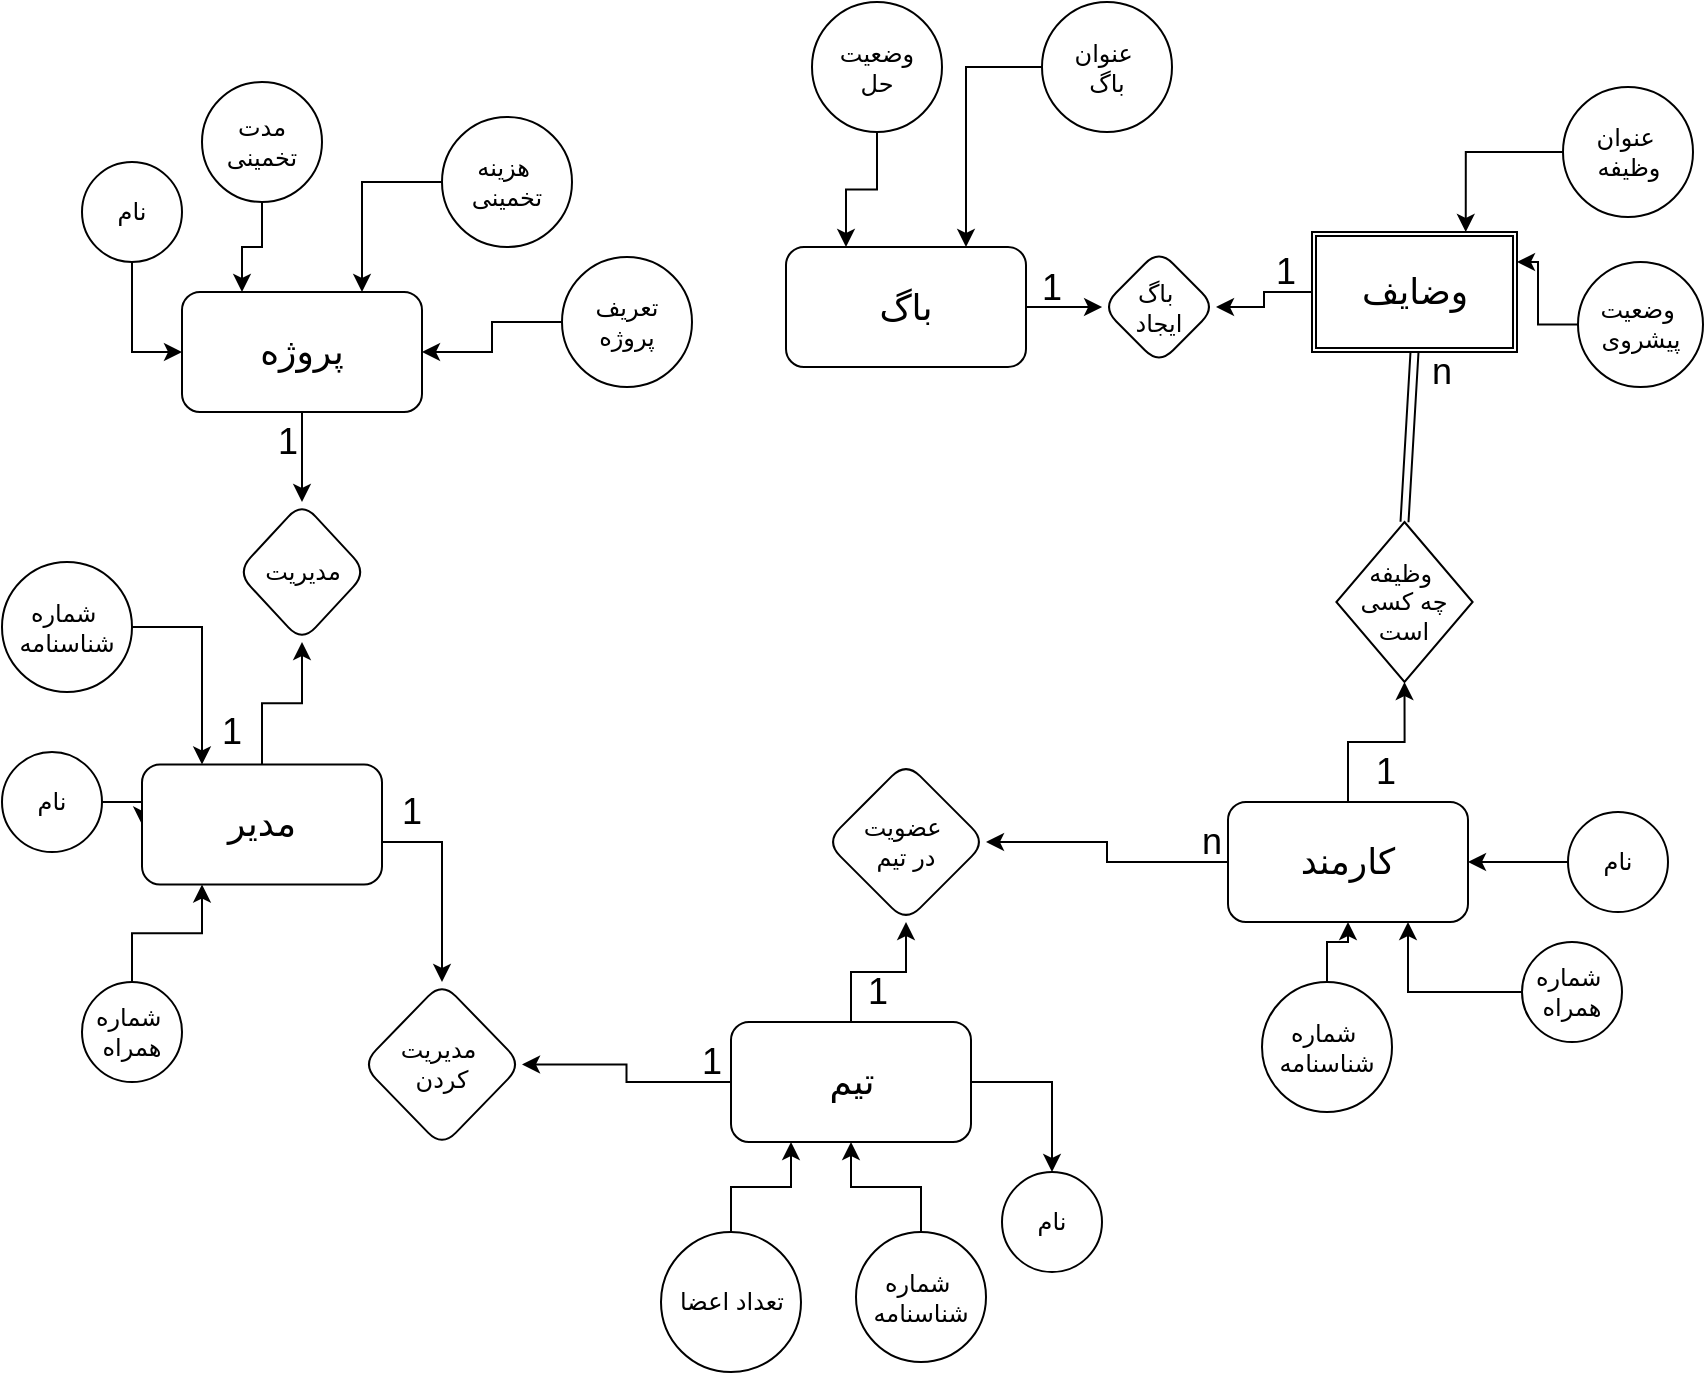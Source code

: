 <mxfile version="24.2.0" type="github">
  <diagram id="R2lEEEUBdFMjLlhIrx00" name="Page-1">
    <mxGraphModel dx="1631" dy="2040" grid="1" gridSize="10" guides="1" tooltips="1" connect="1" arrows="1" fold="1" page="1" pageScale="1" pageWidth="850" pageHeight="1100" math="0" shadow="0" extFonts="Permanent Marker^https://fonts.googleapis.com/css?family=Permanent+Marker">
      <root>
        <mxCell id="0" />
        <mxCell id="1" parent="0" />
        <mxCell id="yVCoZ4X0CeeAgaEIHaB0-79" style="edgeStyle=orthogonalEdgeStyle;rounded=0;orthogonalLoop=1;jettySize=auto;html=1;entryX=0.5;entryY=1;entryDx=0;entryDy=0;" edge="1" parent="1" source="yVCoZ4X0CeeAgaEIHaB0-1" target="yVCoZ4X0CeeAgaEIHaB0-77">
          <mxGeometry relative="1" as="geometry" />
        </mxCell>
        <mxCell id="yVCoZ4X0CeeAgaEIHaB0-96" style="edgeStyle=orthogonalEdgeStyle;rounded=0;orthogonalLoop=1;jettySize=auto;html=1;" edge="1" parent="1" source="yVCoZ4X0CeeAgaEIHaB0-1" target="yVCoZ4X0CeeAgaEIHaB0-94">
          <mxGeometry relative="1" as="geometry" />
        </mxCell>
        <mxCell id="yVCoZ4X0CeeAgaEIHaB0-1" value="&lt;span style=&quot;font-size: 18px;&quot;&gt;کارمند&lt;/span&gt;" style="rounded=1;whiteSpace=wrap;html=1;" vertex="1" parent="1">
          <mxGeometry x="613" y="-580" width="120" height="60" as="geometry" />
        </mxCell>
        <mxCell id="yVCoZ4X0CeeAgaEIHaB0-2" style="edgeStyle=orthogonalEdgeStyle;rounded=0;orthogonalLoop=1;jettySize=auto;html=1;entryX=1;entryY=0.5;entryDx=0;entryDy=0;" edge="1" parent="1" source="yVCoZ4X0CeeAgaEIHaB0-3" target="yVCoZ4X0CeeAgaEIHaB0-1">
          <mxGeometry relative="1" as="geometry" />
        </mxCell>
        <mxCell id="yVCoZ4X0CeeAgaEIHaB0-3" value="نام" style="ellipse;whiteSpace=wrap;html=1;aspect=fixed;" vertex="1" parent="1">
          <mxGeometry x="783" y="-575" width="50" height="50" as="geometry" />
        </mxCell>
        <mxCell id="yVCoZ4X0CeeAgaEIHaB0-76" style="edgeStyle=orthogonalEdgeStyle;rounded=0;orthogonalLoop=1;jettySize=auto;html=1;" edge="1" parent="1" source="yVCoZ4X0CeeAgaEIHaB0-5" target="yVCoZ4X0CeeAgaEIHaB0-1">
          <mxGeometry relative="1" as="geometry" />
        </mxCell>
        <mxCell id="yVCoZ4X0CeeAgaEIHaB0-5" value="شماره&amp;nbsp;&lt;div&gt;شناسنامه&lt;/div&gt;" style="ellipse;whiteSpace=wrap;html=1;aspect=fixed;" vertex="1" parent="1">
          <mxGeometry x="630" y="-490" width="65" height="65" as="geometry" />
        </mxCell>
        <mxCell id="yVCoZ4X0CeeAgaEIHaB0-75" style="edgeStyle=orthogonalEdgeStyle;rounded=0;orthogonalLoop=1;jettySize=auto;html=1;entryX=0.75;entryY=1;entryDx=0;entryDy=0;" edge="1" parent="1" source="yVCoZ4X0CeeAgaEIHaB0-8" target="yVCoZ4X0CeeAgaEIHaB0-1">
          <mxGeometry relative="1" as="geometry" />
        </mxCell>
        <mxCell id="yVCoZ4X0CeeAgaEIHaB0-8" value="شماره&amp;nbsp;&lt;div&gt;همراه&lt;/div&gt;" style="ellipse;whiteSpace=wrap;html=1;aspect=fixed;" vertex="1" parent="1">
          <mxGeometry x="760" y="-510" width="50" height="50" as="geometry" />
        </mxCell>
        <mxCell id="yVCoZ4X0CeeAgaEIHaB0-85" style="edgeStyle=orthogonalEdgeStyle;rounded=0;orthogonalLoop=1;jettySize=auto;html=1;entryX=0.25;entryY=0;entryDx=0;entryDy=0;" edge="1" parent="1" source="yVCoZ4X0CeeAgaEIHaB0-15" target="yVCoZ4X0CeeAgaEIHaB0-20">
          <mxGeometry relative="1" as="geometry" />
        </mxCell>
        <mxCell id="yVCoZ4X0CeeAgaEIHaB0-15" value="شماره&amp;nbsp;&lt;div&gt;شناسنامه&lt;/div&gt;" style="ellipse;whiteSpace=wrap;html=1;aspect=fixed;" vertex="1" parent="1">
          <mxGeometry y="-700" width="65" height="65" as="geometry" />
        </mxCell>
        <mxCell id="yVCoZ4X0CeeAgaEIHaB0-21" style="edgeStyle=orthogonalEdgeStyle;rounded=0;orthogonalLoop=1;jettySize=auto;html=1;entryX=0;entryY=0.5;entryDx=0;entryDy=0;" edge="1" parent="1" source="yVCoZ4X0CeeAgaEIHaB0-16" target="yVCoZ4X0CeeAgaEIHaB0-20">
          <mxGeometry relative="1" as="geometry" />
        </mxCell>
        <mxCell id="yVCoZ4X0CeeAgaEIHaB0-16" value="نام" style="ellipse;whiteSpace=wrap;html=1;aspect=fixed;" vertex="1" parent="1">
          <mxGeometry y="-605" width="50" height="50" as="geometry" />
        </mxCell>
        <mxCell id="yVCoZ4X0CeeAgaEIHaB0-22" style="edgeStyle=orthogonalEdgeStyle;rounded=0;orthogonalLoop=1;jettySize=auto;html=1;entryX=0.25;entryY=1;entryDx=0;entryDy=0;" edge="1" parent="1" source="yVCoZ4X0CeeAgaEIHaB0-17" target="yVCoZ4X0CeeAgaEIHaB0-20">
          <mxGeometry relative="1" as="geometry" />
        </mxCell>
        <mxCell id="yVCoZ4X0CeeAgaEIHaB0-17" value="شماره&amp;nbsp;&lt;div&gt;همراه&lt;/div&gt;" style="ellipse;whiteSpace=wrap;html=1;aspect=fixed;" vertex="1" parent="1">
          <mxGeometry x="40" y="-490" width="50" height="50" as="geometry" />
        </mxCell>
        <mxCell id="yVCoZ4X0CeeAgaEIHaB0-66" value="" style="edgeStyle=orthogonalEdgeStyle;rounded=0;orthogonalLoop=1;jettySize=auto;html=1;" edge="1" parent="1" source="yVCoZ4X0CeeAgaEIHaB0-20" target="yVCoZ4X0CeeAgaEIHaB0-65">
          <mxGeometry relative="1" as="geometry">
            <Array as="points">
              <mxPoint x="220" y="-560" />
            </Array>
          </mxGeometry>
        </mxCell>
        <mxCell id="yVCoZ4X0CeeAgaEIHaB0-88" style="edgeStyle=orthogonalEdgeStyle;rounded=0;orthogonalLoop=1;jettySize=auto;html=1;entryX=0.5;entryY=1;entryDx=0;entryDy=0;" edge="1" parent="1" source="yVCoZ4X0CeeAgaEIHaB0-20" target="yVCoZ4X0CeeAgaEIHaB0-86">
          <mxGeometry relative="1" as="geometry" />
        </mxCell>
        <mxCell id="yVCoZ4X0CeeAgaEIHaB0-20" value="&lt;span style=&quot;font-size: 18px;&quot;&gt;مدیر&lt;/span&gt;" style="rounded=1;whiteSpace=wrap;html=1;" vertex="1" parent="1">
          <mxGeometry x="70" y="-598.75" width="120" height="60" as="geometry" />
        </mxCell>
        <mxCell id="yVCoZ4X0CeeAgaEIHaB0-87" value="" style="edgeStyle=orthogonalEdgeStyle;rounded=0;orthogonalLoop=1;jettySize=auto;html=1;" edge="1" parent="1" source="yVCoZ4X0CeeAgaEIHaB0-23" target="yVCoZ4X0CeeAgaEIHaB0-86">
          <mxGeometry relative="1" as="geometry" />
        </mxCell>
        <mxCell id="yVCoZ4X0CeeAgaEIHaB0-23" value="&lt;span style=&quot;font-size: 18px;&quot;&gt;پروژه&lt;/span&gt;" style="rounded=1;whiteSpace=wrap;html=1;" vertex="1" parent="1">
          <mxGeometry x="90" y="-835" width="120" height="60" as="geometry" />
        </mxCell>
        <mxCell id="yVCoZ4X0CeeAgaEIHaB0-35" style="edgeStyle=orthogonalEdgeStyle;rounded=0;orthogonalLoop=1;jettySize=auto;html=1;entryX=0.75;entryY=0;entryDx=0;entryDy=0;" edge="1" parent="1" source="yVCoZ4X0CeeAgaEIHaB0-25" target="yVCoZ4X0CeeAgaEIHaB0-23">
          <mxGeometry relative="1" as="geometry" />
        </mxCell>
        <mxCell id="yVCoZ4X0CeeAgaEIHaB0-25" value="هزینه&amp;nbsp;&lt;div&gt;تخمینی&lt;/div&gt;" style="ellipse;whiteSpace=wrap;html=1;aspect=fixed;" vertex="1" parent="1">
          <mxGeometry x="220" y="-922.5" width="65" height="65" as="geometry" />
        </mxCell>
        <mxCell id="yVCoZ4X0CeeAgaEIHaB0-26" value="نام" style="ellipse;whiteSpace=wrap;html=1;aspect=fixed;" vertex="1" parent="1">
          <mxGeometry x="40" y="-900" width="50" height="50" as="geometry" />
        </mxCell>
        <mxCell id="yVCoZ4X0CeeAgaEIHaB0-34" style="edgeStyle=orthogonalEdgeStyle;rounded=0;orthogonalLoop=1;jettySize=auto;html=1;entryX=0.25;entryY=0;entryDx=0;entryDy=0;" edge="1" parent="1" source="yVCoZ4X0CeeAgaEIHaB0-27" target="yVCoZ4X0CeeAgaEIHaB0-23">
          <mxGeometry relative="1" as="geometry" />
        </mxCell>
        <mxCell id="yVCoZ4X0CeeAgaEIHaB0-27" value="مدت&lt;div&gt;تخمینی&lt;/div&gt;" style="ellipse;whiteSpace=wrap;html=1;aspect=fixed;" vertex="1" parent="1">
          <mxGeometry x="100" y="-940" width="60" height="60" as="geometry" />
        </mxCell>
        <mxCell id="yVCoZ4X0CeeAgaEIHaB0-29" style="edgeStyle=orthogonalEdgeStyle;rounded=0;orthogonalLoop=1;jettySize=auto;html=1;entryX=0;entryY=0.5;entryDx=0;entryDy=0;" edge="1" source="yVCoZ4X0CeeAgaEIHaB0-26" target="yVCoZ4X0CeeAgaEIHaB0-23" parent="1">
          <mxGeometry relative="1" as="geometry" />
        </mxCell>
        <mxCell id="yVCoZ4X0CeeAgaEIHaB0-33" style="edgeStyle=orthogonalEdgeStyle;rounded=0;orthogonalLoop=1;jettySize=auto;html=1;" edge="1" parent="1" source="yVCoZ4X0CeeAgaEIHaB0-32" target="yVCoZ4X0CeeAgaEIHaB0-23">
          <mxGeometry relative="1" as="geometry" />
        </mxCell>
        <mxCell id="yVCoZ4X0CeeAgaEIHaB0-32" value="تعریف&lt;div&gt;پروژه&lt;/div&gt;" style="ellipse;whiteSpace=wrap;html=1;aspect=fixed;" vertex="1" parent="1">
          <mxGeometry x="280" y="-852.5" width="65" height="65" as="geometry" />
        </mxCell>
        <mxCell id="yVCoZ4X0CeeAgaEIHaB0-46" style="edgeStyle=orthogonalEdgeStyle;rounded=0;orthogonalLoop=1;jettySize=auto;html=1;entryX=0.5;entryY=1;entryDx=0;entryDy=0;" edge="1" parent="1" source="yVCoZ4X0CeeAgaEIHaB0-39" target="yVCoZ4X0CeeAgaEIHaB0-44">
          <mxGeometry relative="1" as="geometry" />
        </mxCell>
        <mxCell id="yVCoZ4X0CeeAgaEIHaB0-39" value="شماره&amp;nbsp;&lt;div&gt;شناسنامه&lt;/div&gt;" style="ellipse;whiteSpace=wrap;html=1;aspect=fixed;" vertex="1" parent="1">
          <mxGeometry x="427" y="-365" width="65" height="65" as="geometry" />
        </mxCell>
        <mxCell id="yVCoZ4X0CeeAgaEIHaB0-41" value="نام" style="ellipse;whiteSpace=wrap;html=1;aspect=fixed;" vertex="1" parent="1">
          <mxGeometry x="500" y="-395" width="50" height="50" as="geometry" />
        </mxCell>
        <mxCell id="yVCoZ4X0CeeAgaEIHaB0-42" style="edgeStyle=orthogonalEdgeStyle;rounded=0;orthogonalLoop=1;jettySize=auto;html=1;entryX=0.25;entryY=1;entryDx=0;entryDy=0;" edge="1" parent="1" source="yVCoZ4X0CeeAgaEIHaB0-43" target="yVCoZ4X0CeeAgaEIHaB0-44">
          <mxGeometry relative="1" as="geometry" />
        </mxCell>
        <mxCell id="yVCoZ4X0CeeAgaEIHaB0-43" value="تعداد اعضا" style="ellipse;whiteSpace=wrap;html=1;aspect=fixed;" vertex="1" parent="1">
          <mxGeometry x="329.5" y="-365" width="70" height="70" as="geometry" />
        </mxCell>
        <mxCell id="yVCoZ4X0CeeAgaEIHaB0-64" style="edgeStyle=orthogonalEdgeStyle;rounded=0;orthogonalLoop=1;jettySize=auto;html=1;" edge="1" parent="1" source="yVCoZ4X0CeeAgaEIHaB0-44" target="yVCoZ4X0CeeAgaEIHaB0-41">
          <mxGeometry relative="1" as="geometry" />
        </mxCell>
        <mxCell id="yVCoZ4X0CeeAgaEIHaB0-68" style="edgeStyle=orthogonalEdgeStyle;rounded=0;orthogonalLoop=1;jettySize=auto;html=1;entryX=1;entryY=0.5;entryDx=0;entryDy=0;" edge="1" parent="1" source="yVCoZ4X0CeeAgaEIHaB0-44" target="yVCoZ4X0CeeAgaEIHaB0-65">
          <mxGeometry relative="1" as="geometry" />
        </mxCell>
        <mxCell id="yVCoZ4X0CeeAgaEIHaB0-95" value="" style="edgeStyle=orthogonalEdgeStyle;rounded=0;orthogonalLoop=1;jettySize=auto;html=1;" edge="1" parent="1" source="yVCoZ4X0CeeAgaEIHaB0-44" target="yVCoZ4X0CeeAgaEIHaB0-94">
          <mxGeometry relative="1" as="geometry" />
        </mxCell>
        <mxCell id="yVCoZ4X0CeeAgaEIHaB0-44" value="&lt;span style=&quot;font-size: 18px;&quot;&gt;تیم&lt;/span&gt;" style="rounded=1;whiteSpace=wrap;html=1;" vertex="1" parent="1">
          <mxGeometry x="364.5" y="-470" width="120" height="60" as="geometry" />
        </mxCell>
        <mxCell id="yVCoZ4X0CeeAgaEIHaB0-74" style="edgeStyle=orthogonalEdgeStyle;rounded=0;orthogonalLoop=1;jettySize=auto;html=1;entryX=1;entryY=0.25;entryDx=0;entryDy=0;" edge="1" parent="1" source="yVCoZ4X0CeeAgaEIHaB0-53" target="yVCoZ4X0CeeAgaEIHaB0-72">
          <mxGeometry relative="1" as="geometry" />
        </mxCell>
        <mxCell id="yVCoZ4X0CeeAgaEIHaB0-53" value="وضعیت&amp;nbsp;&lt;div&gt;پیشروی&lt;/div&gt;" style="ellipse;whiteSpace=wrap;html=1;aspect=fixed;" vertex="1" parent="1">
          <mxGeometry x="788" y="-850" width="62.5" height="62.5" as="geometry" />
        </mxCell>
        <mxCell id="yVCoZ4X0CeeAgaEIHaB0-73" style="edgeStyle=orthogonalEdgeStyle;rounded=0;orthogonalLoop=1;jettySize=auto;html=1;entryX=0.75;entryY=0;entryDx=0;entryDy=0;" edge="1" parent="1" source="yVCoZ4X0CeeAgaEIHaB0-54" target="yVCoZ4X0CeeAgaEIHaB0-72">
          <mxGeometry relative="1" as="geometry" />
        </mxCell>
        <mxCell id="yVCoZ4X0CeeAgaEIHaB0-54" value="عنوان&amp;nbsp;&lt;div&gt;وظیفه&lt;/div&gt;" style="ellipse;whiteSpace=wrap;html=1;aspect=fixed;" vertex="1" parent="1">
          <mxGeometry x="780.5" y="-937.5" width="65" height="65" as="geometry" />
        </mxCell>
        <mxCell id="yVCoZ4X0CeeAgaEIHaB0-103" value="" style="edgeStyle=orthogonalEdgeStyle;rounded=0;orthogonalLoop=1;jettySize=auto;html=1;" edge="1" parent="1" source="yVCoZ4X0CeeAgaEIHaB0-57" target="yVCoZ4X0CeeAgaEIHaB0-102">
          <mxGeometry relative="1" as="geometry" />
        </mxCell>
        <mxCell id="yVCoZ4X0CeeAgaEIHaB0-57" value="&lt;span style=&quot;font-size: 18px;&quot;&gt;باگ&lt;/span&gt;" style="rounded=1;whiteSpace=wrap;html=1;" vertex="1" parent="1">
          <mxGeometry x="392" y="-857.5" width="120" height="60" as="geometry" />
        </mxCell>
        <mxCell id="yVCoZ4X0CeeAgaEIHaB0-89" style="edgeStyle=orthogonalEdgeStyle;rounded=0;orthogonalLoop=1;jettySize=auto;html=1;entryX=0.75;entryY=0;entryDx=0;entryDy=0;" edge="1" parent="1" source="yVCoZ4X0CeeAgaEIHaB0-58" target="yVCoZ4X0CeeAgaEIHaB0-57">
          <mxGeometry relative="1" as="geometry" />
        </mxCell>
        <mxCell id="yVCoZ4X0CeeAgaEIHaB0-58" value="عنوان&amp;nbsp;&lt;div&gt;باگ&lt;/div&gt;" style="ellipse;whiteSpace=wrap;html=1;aspect=fixed;" vertex="1" parent="1">
          <mxGeometry x="520" y="-980" width="65" height="65" as="geometry" />
        </mxCell>
        <mxCell id="yVCoZ4X0CeeAgaEIHaB0-90" style="edgeStyle=orthogonalEdgeStyle;rounded=0;orthogonalLoop=1;jettySize=auto;html=1;entryX=0.25;entryY=0;entryDx=0;entryDy=0;" edge="1" parent="1" source="yVCoZ4X0CeeAgaEIHaB0-60" target="yVCoZ4X0CeeAgaEIHaB0-57">
          <mxGeometry relative="1" as="geometry" />
        </mxCell>
        <mxCell id="yVCoZ4X0CeeAgaEIHaB0-60" value="وضعیت&lt;div&gt;حل&lt;/div&gt;" style="ellipse;whiteSpace=wrap;html=1;aspect=fixed;" vertex="1" parent="1">
          <mxGeometry x="405" y="-980" width="65" height="65" as="geometry" />
        </mxCell>
        <mxCell id="yVCoZ4X0CeeAgaEIHaB0-65" value="مدیریت&amp;nbsp;&lt;div&gt;کردن&lt;/div&gt;" style="rhombus;whiteSpace=wrap;html=1;rounded=1;" vertex="1" parent="1">
          <mxGeometry x="180" y="-490" width="80" height="82.5" as="geometry" />
        </mxCell>
        <mxCell id="yVCoZ4X0CeeAgaEIHaB0-69" value="&lt;font style=&quot;font-size: 18px;&quot;&gt;1&lt;/font&gt;" style="text;html=1;align=center;verticalAlign=middle;whiteSpace=wrap;rounded=0;" vertex="1" parent="1">
          <mxGeometry x="180" y="-595" width="50" height="40" as="geometry" />
        </mxCell>
        <mxCell id="yVCoZ4X0CeeAgaEIHaB0-70" value="&lt;font style=&quot;font-size: 18px;&quot;&gt;1&lt;/font&gt;" style="text;html=1;align=center;verticalAlign=middle;whiteSpace=wrap;rounded=0;" vertex="1" parent="1">
          <mxGeometry x="329.5" y="-470" width="50" height="40" as="geometry" />
        </mxCell>
        <mxCell id="yVCoZ4X0CeeAgaEIHaB0-104" style="edgeStyle=orthogonalEdgeStyle;rounded=0;orthogonalLoop=1;jettySize=auto;html=1;entryX=1;entryY=0.5;entryDx=0;entryDy=0;" edge="1" parent="1" source="yVCoZ4X0CeeAgaEIHaB0-72" target="yVCoZ4X0CeeAgaEIHaB0-102">
          <mxGeometry relative="1" as="geometry" />
        </mxCell>
        <mxCell id="yVCoZ4X0CeeAgaEIHaB0-72" value="&lt;font style=&quot;font-size: 18px;&quot;&gt;وضایف&lt;/font&gt;" style="shape=ext;double=1;rounded=0;whiteSpace=wrap;html=1;" vertex="1" parent="1">
          <mxGeometry x="655" y="-865" width="102.5" height="60" as="geometry" />
        </mxCell>
        <mxCell id="yVCoZ4X0CeeAgaEIHaB0-77" value="وظیفه&amp;nbsp;&lt;div&gt;چه کسی است&lt;/div&gt;" style="rhombus;whiteSpace=wrap;html=1;rounded=0;" vertex="1" parent="1">
          <mxGeometry x="667.19" y="-720" width="68.12" height="80" as="geometry" />
        </mxCell>
        <mxCell id="yVCoZ4X0CeeAgaEIHaB0-80" value="&lt;span style=&quot;font-size: 18px;&quot;&gt;n&lt;/span&gt;" style="text;html=1;align=center;verticalAlign=middle;whiteSpace=wrap;rounded=0;" vertex="1" parent="1">
          <mxGeometry x="695" y="-815" width="50" height="40" as="geometry" />
        </mxCell>
        <mxCell id="yVCoZ4X0CeeAgaEIHaB0-82" value="&lt;font style=&quot;font-size: 18px;&quot;&gt;1&lt;/font&gt;" style="text;html=1;align=center;verticalAlign=middle;whiteSpace=wrap;rounded=0;" vertex="1" parent="1">
          <mxGeometry x="667.19" y="-615" width="50" height="40" as="geometry" />
        </mxCell>
        <mxCell id="yVCoZ4X0CeeAgaEIHaB0-84" value="" style="shape=link;html=1;rounded=0;entryX=0.5;entryY=0;entryDx=0;entryDy=0;exitX=0.5;exitY=1;exitDx=0;exitDy=0;" edge="1" parent="1" source="yVCoZ4X0CeeAgaEIHaB0-72" target="yVCoZ4X0CeeAgaEIHaB0-77">
          <mxGeometry width="100" relative="1" as="geometry">
            <mxPoint x="370" y="-640" as="sourcePoint" />
            <mxPoint x="470" y="-640" as="targetPoint" />
          </mxGeometry>
        </mxCell>
        <mxCell id="yVCoZ4X0CeeAgaEIHaB0-86" value="مدیریت" style="rhombus;whiteSpace=wrap;html=1;rounded=1;" vertex="1" parent="1">
          <mxGeometry x="117.5" y="-730" width="65" height="70" as="geometry" />
        </mxCell>
        <mxCell id="yVCoZ4X0CeeAgaEIHaB0-94" value="عضویت&amp;nbsp;&lt;div&gt;در تیم&lt;/div&gt;" style="rhombus;whiteSpace=wrap;html=1;rounded=1;" vertex="1" parent="1">
          <mxGeometry x="412" y="-600" width="80" height="80" as="geometry" />
        </mxCell>
        <mxCell id="yVCoZ4X0CeeAgaEIHaB0-97" value="&lt;font style=&quot;font-size: 18px;&quot;&gt;1&lt;/font&gt;" style="text;html=1;align=center;verticalAlign=middle;whiteSpace=wrap;rounded=0;" vertex="1" parent="1">
          <mxGeometry x="412.5" y="-505" width="50" height="40" as="geometry" />
        </mxCell>
        <mxCell id="yVCoZ4X0CeeAgaEIHaB0-98" value="&lt;font style=&quot;font-size: 18px;&quot;&gt;n&lt;/font&gt;" style="text;html=1;align=center;verticalAlign=middle;whiteSpace=wrap;rounded=0;" vertex="1" parent="1">
          <mxGeometry x="580" y="-580" width="50" height="40" as="geometry" />
        </mxCell>
        <mxCell id="yVCoZ4X0CeeAgaEIHaB0-99" value="&lt;font style=&quot;font-size: 18px;&quot;&gt;1&lt;/font&gt;" style="text;html=1;align=center;verticalAlign=middle;whiteSpace=wrap;rounded=0;" vertex="1" parent="1">
          <mxGeometry x="117.5" y="-780" width="50" height="40" as="geometry" />
        </mxCell>
        <mxCell id="yVCoZ4X0CeeAgaEIHaB0-100" value="&lt;font style=&quot;font-size: 18px;&quot;&gt;1&lt;/font&gt;" style="text;html=1;align=center;verticalAlign=middle;whiteSpace=wrap;rounded=0;" vertex="1" parent="1">
          <mxGeometry x="90" y="-635" width="50" height="40" as="geometry" />
        </mxCell>
        <mxCell id="yVCoZ4X0CeeAgaEIHaB0-102" value="باگ&amp;nbsp;&lt;div&gt;ایجاد&lt;/div&gt;" style="rhombus;whiteSpace=wrap;html=1;rounded=1;" vertex="1" parent="1">
          <mxGeometry x="550" y="-856.25" width="57" height="57.5" as="geometry" />
        </mxCell>
        <mxCell id="yVCoZ4X0CeeAgaEIHaB0-105" value="&lt;font style=&quot;font-size: 18px;&quot;&gt;1&lt;/font&gt;" style="text;html=1;align=center;verticalAlign=middle;whiteSpace=wrap;rounded=0;" vertex="1" parent="1">
          <mxGeometry x="500.0" y="-857.5" width="50" height="40" as="geometry" />
        </mxCell>
        <mxCell id="yVCoZ4X0CeeAgaEIHaB0-106" value="&lt;font style=&quot;font-size: 18px;&quot;&gt;1&lt;/font&gt;" style="text;html=1;align=center;verticalAlign=middle;whiteSpace=wrap;rounded=0;" vertex="1" parent="1">
          <mxGeometry x="617.19" y="-865" width="50" height="40" as="geometry" />
        </mxCell>
      </root>
    </mxGraphModel>
  </diagram>
</mxfile>
